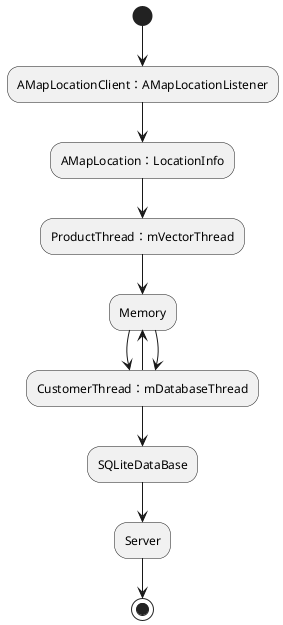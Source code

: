 @startuml
(*)  --> "AMapLocationClient：AMapLocationListener"
--> "AMapLocation：LocationInfo"
--> "ProductThread：mVectorThread"
-->Memory
--> "CustomerThread：mDatabaseThread"
-->Memory
--> "CustomerThread：mDatabaseThread"
-->SQLiteDataBase
-->Server
-->(*)
@enduml